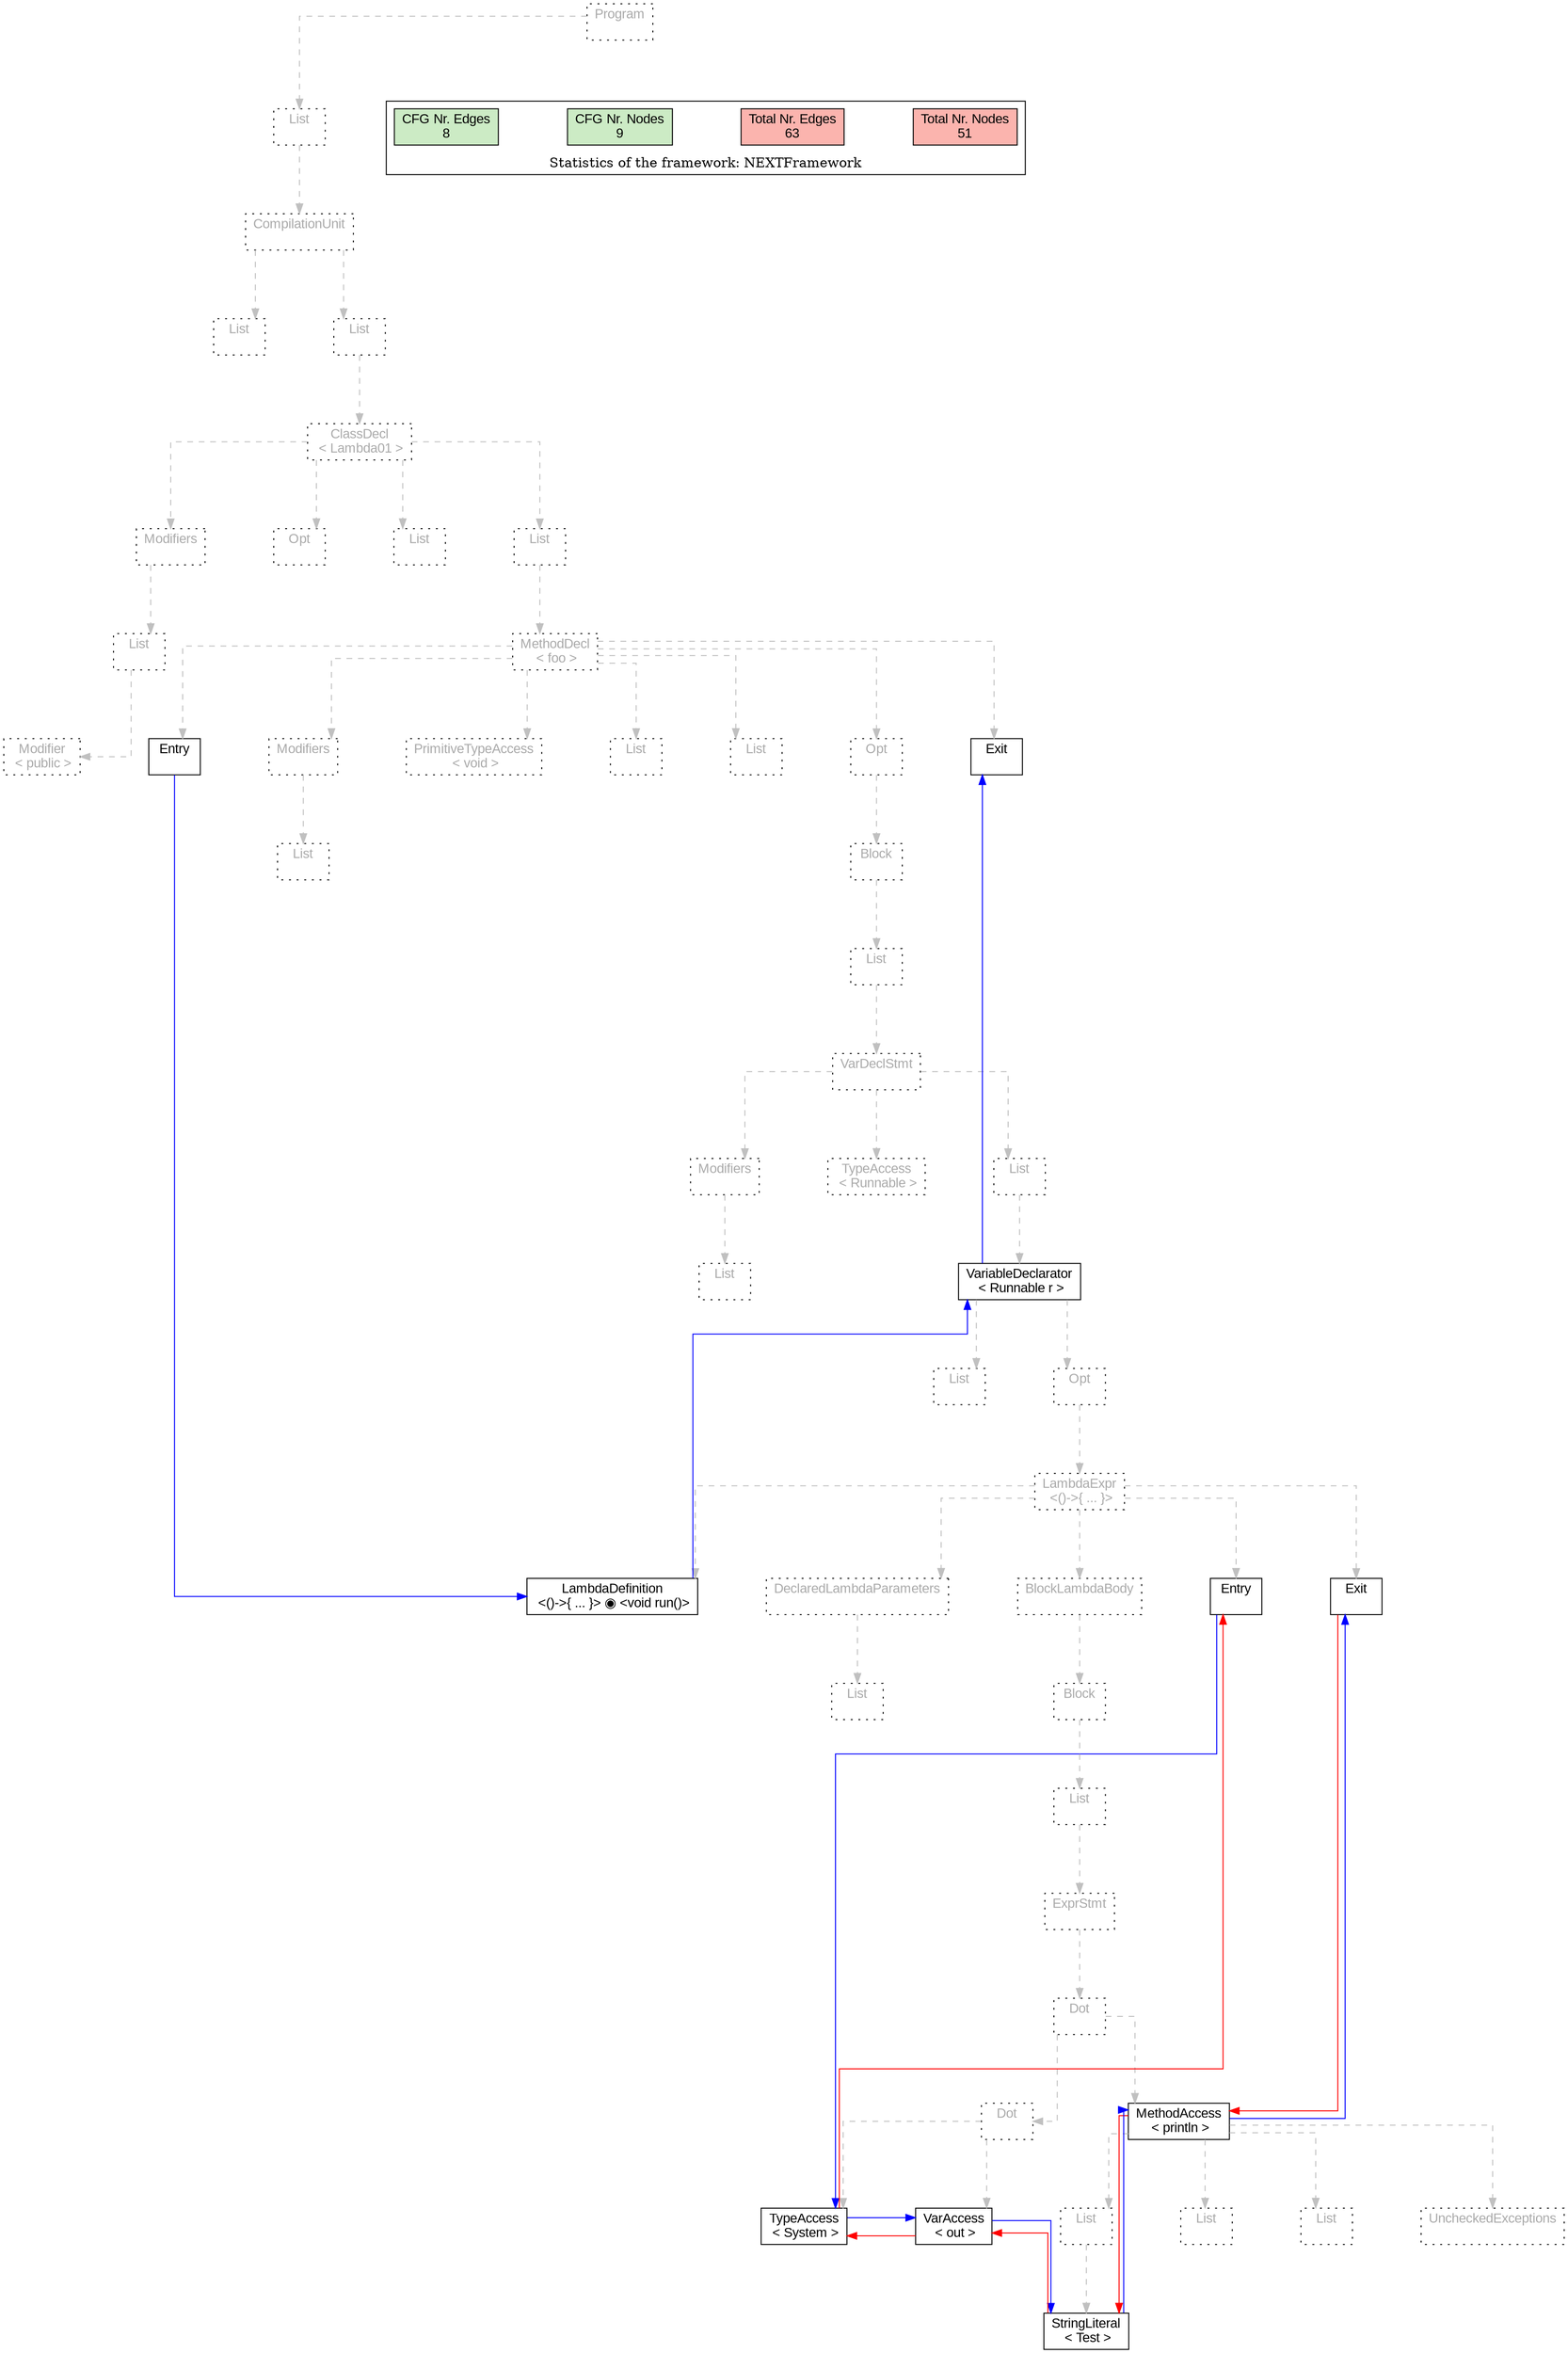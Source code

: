 digraph G {
graph [splines=ortho, nodesep="1", ranksep="1"]
node [shape=rect, fontname=Arial];
{ rank = same; "Program[0]"}
{ rank = same; "List[1]"}
{ rank = same; "CompilationUnit[2]"}
{ rank = same; "List[3]"; "List[4]"}
{ rank = same; "ClassDecl[5]"}
{ rank = same; "Modifiers[6]"; "Opt[9]"; "List[10]"; "List[11]"}
{ rank = same; "List[7]"; "MethodDecl[12]"}
{ rank = same; "Modifier[8]"; "Entry[13]"; "Modifiers[14]"; "PrimitiveTypeAccess[16]"; "List[17]"; "List[18]"; "Opt[19]"; "Exit[20]"}
{ rank = same; "List[15]"; "Block[20]"}
{ rank = same; "List[21]"}
{ rank = same; "VarDeclStmt[22]"}
{ rank = same; "Modifiers[23]"; "TypeAccess[25]"; "List[26]"}
{ rank = same; "List[24]"; "VariableDeclarator[27]"}
{ rank = same; "List[28]"; "Opt[29]"}
{ rank = same; "LambdaExpr[30]"}
{ rank = same; "DeclaredLambdaParameters[33]"; "BlockLambdaBody[35]"; "Entry[32]"; "Exit[49]"; "LambdaDefinition[31]"}
{ rank = same; "List[34]"; "Block[36]"}
{ rank = same; "List[37]"}
{ rank = same; "ExprStmt[38]"}
{ rank = same; "Dot[39]"}
{ rank = same; "Dot[40]"; "MethodAccess[43]"}
{ rank = same; "TypeAccess[41]"; "VarAccess[42]"; "List[45]"; "List[47]"; "List[48]"; "UncheckedExceptions[44]"}
{ rank = same; "StringLiteral[46]"}
"Program[0]" [label="Program\n ", style= dotted   fillcolor="#eeeeee" fontcolor="#aaaaaa"  ]
"List[1]" [label="List\n ", style= dotted   fillcolor="#eeeeee" fontcolor="#aaaaaa"  ]
"CompilationUnit[2]" [label="CompilationUnit\n ", style= dotted   fillcolor="#eeeeee" fontcolor="#aaaaaa"  ]
"List[3]" [label="List\n ", style= dotted   fillcolor="#eeeeee" fontcolor="#aaaaaa"  ]
"List[4]" [label="List\n ", style= dotted   fillcolor="#eeeeee" fontcolor="#aaaaaa"  ]
"ClassDecl[5]" [label="ClassDecl\n < Lambda01 >", style= dotted   fillcolor="#eeeeee" fontcolor="#aaaaaa"  ]
"Modifiers[6]" [label="Modifiers\n ", style= dotted   fillcolor="#eeeeee" fontcolor="#aaaaaa"  ]
"List[7]" [label="List\n ", style= dotted   fillcolor="#eeeeee" fontcolor="#aaaaaa"  ]
"Modifier[8]" [label="Modifier\n < public >", style= dotted   fillcolor="#eeeeee" fontcolor="#aaaaaa"  ]
"Opt[9]" [label="Opt\n ", style= dotted   fillcolor="#eeeeee" fontcolor="#aaaaaa"  ]
"List[10]" [label="List\n ", style= dotted   fillcolor="#eeeeee" fontcolor="#aaaaaa"  ]
"List[11]" [label="List\n ", style= dotted   fillcolor="#eeeeee" fontcolor="#aaaaaa"  ]
"MethodDecl[12]" [label="MethodDecl\n < foo >", style= dotted   fillcolor="#eeeeee" fontcolor="#aaaaaa"  ]
"Entry[13]" [label="Entry\n ", fillcolor=white   style=filled  ]
"Modifiers[14]" [label="Modifiers\n ", style= dotted   fillcolor="#eeeeee" fontcolor="#aaaaaa"  ]
"List[15]" [label="List\n ", style= dotted   fillcolor="#eeeeee" fontcolor="#aaaaaa"  ]
"PrimitiveTypeAccess[16]" [label="PrimitiveTypeAccess\n < void >", style= dotted   fillcolor="#eeeeee" fontcolor="#aaaaaa"  ]
"List[17]" [label="List\n ", style= dotted   fillcolor="#eeeeee" fontcolor="#aaaaaa"  ]
"List[18]" [label="List\n ", style= dotted   fillcolor="#eeeeee" fontcolor="#aaaaaa"  ]
"Opt[19]" [label="Opt\n ", style= dotted   fillcolor="#eeeeee" fontcolor="#aaaaaa"  ]
"Block[20]" [label="Block\n ", style= dotted   fillcolor="#eeeeee" fontcolor="#aaaaaa"  ]
"List[21]" [label="List\n ", style= dotted   fillcolor="#eeeeee" fontcolor="#aaaaaa"  ]
"VarDeclStmt[22]" [label="VarDeclStmt\n ", style= dotted   fillcolor="#eeeeee" fontcolor="#aaaaaa"  ]
"Modifiers[23]" [label="Modifiers\n ", style= dotted   fillcolor="#eeeeee" fontcolor="#aaaaaa"  ]
"List[24]" [label="List\n ", style= dotted   fillcolor="#eeeeee" fontcolor="#aaaaaa"  ]
"TypeAccess[25]" [label="TypeAccess\n < Runnable >", style= dotted   fillcolor="#eeeeee" fontcolor="#aaaaaa"  ]
"List[26]" [label="List\n ", style= dotted   fillcolor="#eeeeee" fontcolor="#aaaaaa"  ]
"VariableDeclarator[27]" [label="VariableDeclarator\n < Runnable r >", fillcolor=white   style=filled  ]
"List[28]" [label="List\n ", style= dotted   fillcolor="#eeeeee" fontcolor="#aaaaaa"  ]
"Opt[29]" [label="Opt\n ", style= dotted   fillcolor="#eeeeee" fontcolor="#aaaaaa"  ]
"LambdaExpr[30]" [label="LambdaExpr\n <()->{ ... }>", style= dotted   fillcolor="#eeeeee" fontcolor="#aaaaaa"  ]
"DeclaredLambdaParameters[33]" [label="DeclaredLambdaParameters\n ", style= dotted   fillcolor="#eeeeee" fontcolor="#aaaaaa"  ]
"List[34]" [label="List\n ", style= dotted   fillcolor="#eeeeee" fontcolor="#aaaaaa"  ]
"BlockLambdaBody[35]" [label="BlockLambdaBody\n ", style= dotted   fillcolor="#eeeeee" fontcolor="#aaaaaa"  ]
"Block[36]" [label="Block\n ", style= dotted   fillcolor="#eeeeee" fontcolor="#aaaaaa"  ]
"List[37]" [label="List\n ", style= dotted   fillcolor="#eeeeee" fontcolor="#aaaaaa"  ]
"ExprStmt[38]" [label="ExprStmt\n ", style= dotted   fillcolor="#eeeeee" fontcolor="#aaaaaa"  ]
"Dot[39]" [label="Dot\n ", style= dotted   fillcolor="#eeeeee" fontcolor="#aaaaaa"  ]
"Dot[40]" [label="Dot\n ", style= dotted   fillcolor="#eeeeee" fontcolor="#aaaaaa"  ]
"TypeAccess[41]" [label="TypeAccess\n < System >", fillcolor=white   style=filled  ]
"VarAccess[42]" [label="VarAccess\n < out >", fillcolor=white   style=filled  ]
"MethodAccess[43]" [label="MethodAccess\n < println >", fillcolor=white   style=filled  ]
"List[45]" [label="List\n ", style= dotted   fillcolor="#eeeeee" fontcolor="#aaaaaa"  ]
"StringLiteral[46]" [label="StringLiteral\n < Test >", fillcolor=white   style=filled  ]
"List[47]" [label="List\n ", style= dotted   fillcolor="#eeeeee" fontcolor="#aaaaaa"  ]
"List[48]" [label="List\n ", style= dotted   fillcolor="#eeeeee" fontcolor="#aaaaaa"  ]
"UncheckedExceptions[44]" [label="UncheckedExceptions\n ", style= dotted   fillcolor="#eeeeee" fontcolor="#aaaaaa"  ]
"Entry[32]" [label="Entry\n ", fillcolor=white   style=filled  ]
"Exit[49]" [label="Exit\n ", fillcolor=white   style=filled  ]
"LambdaDefinition[31]" [label="LambdaDefinition\n <()->{ ... }> ◉ <void run()>", fillcolor=white   style=filled  ]
"Exit[20]" [label="Exit\n ", fillcolor=white   style=filled  ]
"CompilationUnit[2]" -> "List[3]" [style=dashed, color=gray]
"List[7]" -> "Modifier[8]" [style=dashed, color=gray]
"Modifiers[6]" -> "List[7]" [style=dashed, color=gray]
"ClassDecl[5]" -> "Modifiers[6]" [style=dashed, color=gray]
"ClassDecl[5]" -> "Opt[9]" [style=dashed, color=gray]
"ClassDecl[5]" -> "List[10]" [style=dashed, color=gray]
"MethodDecl[12]" -> "Entry[13]" [style=dashed, color=gray]
"Modifiers[14]" -> "List[15]" [style=dashed, color=gray]
"MethodDecl[12]" -> "Modifiers[14]" [style=dashed, color=gray]
"MethodDecl[12]" -> "PrimitiveTypeAccess[16]" [style=dashed, color=gray]
"MethodDecl[12]" -> "List[17]" [style=dashed, color=gray]
"MethodDecl[12]" -> "List[18]" [style=dashed, color=gray]
"Modifiers[23]" -> "List[24]" [style=dashed, color=gray]
"VarDeclStmt[22]" -> "Modifiers[23]" [style=dashed, color=gray]
"VarDeclStmt[22]" -> "TypeAccess[25]" [style=dashed, color=gray]
"VariableDeclarator[27]" -> "List[28]" [style=dashed, color=gray]
"DeclaredLambdaParameters[33]" -> "List[34]" [style=dashed, color=gray]
"LambdaExpr[30]" -> "DeclaredLambdaParameters[33]" [style=dashed, color=gray]
"Dot[40]" -> "TypeAccess[41]" [style=dashed, color=gray]
"Dot[40]" -> "VarAccess[42]" [style=dashed, color=gray]
"Dot[39]" -> "Dot[40]" [style=dashed, color=gray]
"List[45]" -> "StringLiteral[46]" [style=dashed, color=gray]
"MethodAccess[43]" -> "List[45]" [style=dashed, color=gray]
"MethodAccess[43]" -> "List[47]" [style=dashed, color=gray]
"MethodAccess[43]" -> "List[48]" [style=dashed, color=gray]
"MethodAccess[43]" -> "UncheckedExceptions[44]" [style=dashed, color=gray]
"Dot[39]" -> "MethodAccess[43]" [style=dashed, color=gray]
"ExprStmt[38]" -> "Dot[39]" [style=dashed, color=gray]
"List[37]" -> "ExprStmt[38]" [style=dashed, color=gray]
"Block[36]" -> "List[37]" [style=dashed, color=gray]
"BlockLambdaBody[35]" -> "Block[36]" [style=dashed, color=gray]
"LambdaExpr[30]" -> "BlockLambdaBody[35]" [style=dashed, color=gray]
"LambdaExpr[30]" -> "Entry[32]" [style=dashed, color=gray]
"LambdaExpr[30]" -> "Exit[49]" [style=dashed, color=gray]
"LambdaExpr[30]" -> "LambdaDefinition[31]" [style=dashed, color=gray]
"Opt[29]" -> "LambdaExpr[30]" [style=dashed, color=gray]
"VariableDeclarator[27]" -> "Opt[29]" [style=dashed, color=gray]
"List[26]" -> "VariableDeclarator[27]" [style=dashed, color=gray]
"VarDeclStmt[22]" -> "List[26]" [style=dashed, color=gray]
"List[21]" -> "VarDeclStmt[22]" [style=dashed, color=gray]
"Block[20]" -> "List[21]" [style=dashed, color=gray]
"Opt[19]" -> "Block[20]" [style=dashed, color=gray]
"MethodDecl[12]" -> "Opt[19]" [style=dashed, color=gray]
"MethodDecl[12]" -> "Exit[20]" [style=dashed, color=gray]
"List[11]" -> "MethodDecl[12]" [style=dashed, color=gray]
"ClassDecl[5]" -> "List[11]" [style=dashed, color=gray]
"List[4]" -> "ClassDecl[5]" [style=dashed, color=gray]
"CompilationUnit[2]" -> "List[4]" [style=dashed, color=gray]
"List[1]" -> "CompilationUnit[2]" [style=dashed, color=gray]
"Program[0]" -> "List[1]" [style=dashed, color=gray]
"VariableDeclarator[27]" -> "Exit[20]" [color=blue, constraint=false, xlabel=" "] 
"LambdaDefinition[31]" -> "VariableDeclarator[27]" [color=blue, constraint=false, xlabel=" "] 
"Entry[13]" -> "LambdaDefinition[31]" [color=blue, constraint=false, xlabel=" "] 
"Exit[49]" -> "MethodAccess[43]" [color=red, constraint=false]
"MethodAccess[43]" -> "Exit[49]" [color=blue, constraint=false, xlabel=" "] 
"MethodAccess[43]" -> "StringLiteral[46]" [color=red, constraint=false]
"StringLiteral[46]" -> "MethodAccess[43]" [color=blue, constraint=false, xlabel=" "] 
"StringLiteral[46]" -> "VarAccess[42]" [color=red, constraint=false]
"VarAccess[42]" -> "StringLiteral[46]" [color=blue, constraint=false, xlabel=" "] 
"VarAccess[42]" -> "TypeAccess[41]" [color=red, constraint=false]
"TypeAccess[41]" -> "VarAccess[42]" [color=blue, constraint=false, xlabel=" "] 
"TypeAccess[41]" -> "Entry[32]" [color=red, constraint=false]
"Entry[32]" -> "TypeAccess[41]" [color=blue, constraint=false, xlabel=" "] 
"List[3]" -> "List[4]" [style=invis]
"Modifiers[6]" -> "Opt[9]" -> "List[10]" -> "List[11]" [style=invis]
"Entry[13]" -> "Modifiers[14]" -> "PrimitiveTypeAccess[16]" -> "List[17]" -> "List[18]" -> "Opt[19]" -> "Exit[20]" [style=invis]
"Modifiers[23]" -> "TypeAccess[25]" -> "List[26]" [style=invis]
"List[28]" -> "Opt[29]" [style=invis]
"DeclaredLambdaParameters[33]" -> "BlockLambdaBody[35]" [style=invis]
"Dot[40]" -> "MethodAccess[43]" [style=invis]
"TypeAccess[41]" -> "VarAccess[42]" [style=invis]

subgraph cluster_legend {
{node [style=filled, fillcolor=1, colorscheme="pastel13"]
Nodes [label="Total Nr. Nodes
51", fillcolor=1]
Edges [label="Total Nr. Edges
63", fillcolor=1]
NodesCFG [label="CFG Nr. Nodes
9", fillcolor=3]
EdgesCFG [label="CFG Nr. Edges
8", fillcolor=3]
Nodes-> "Program[0]" -> NodesCFG  [style="invis"]
Edges -> "Program[0]" ->EdgesCFG [style="invis"]}
label = "Statistics of the framework: NEXTFramework"
style="solid"
ranksep=0.05
nodesep=0.01
labelloc = b
len=2
}}